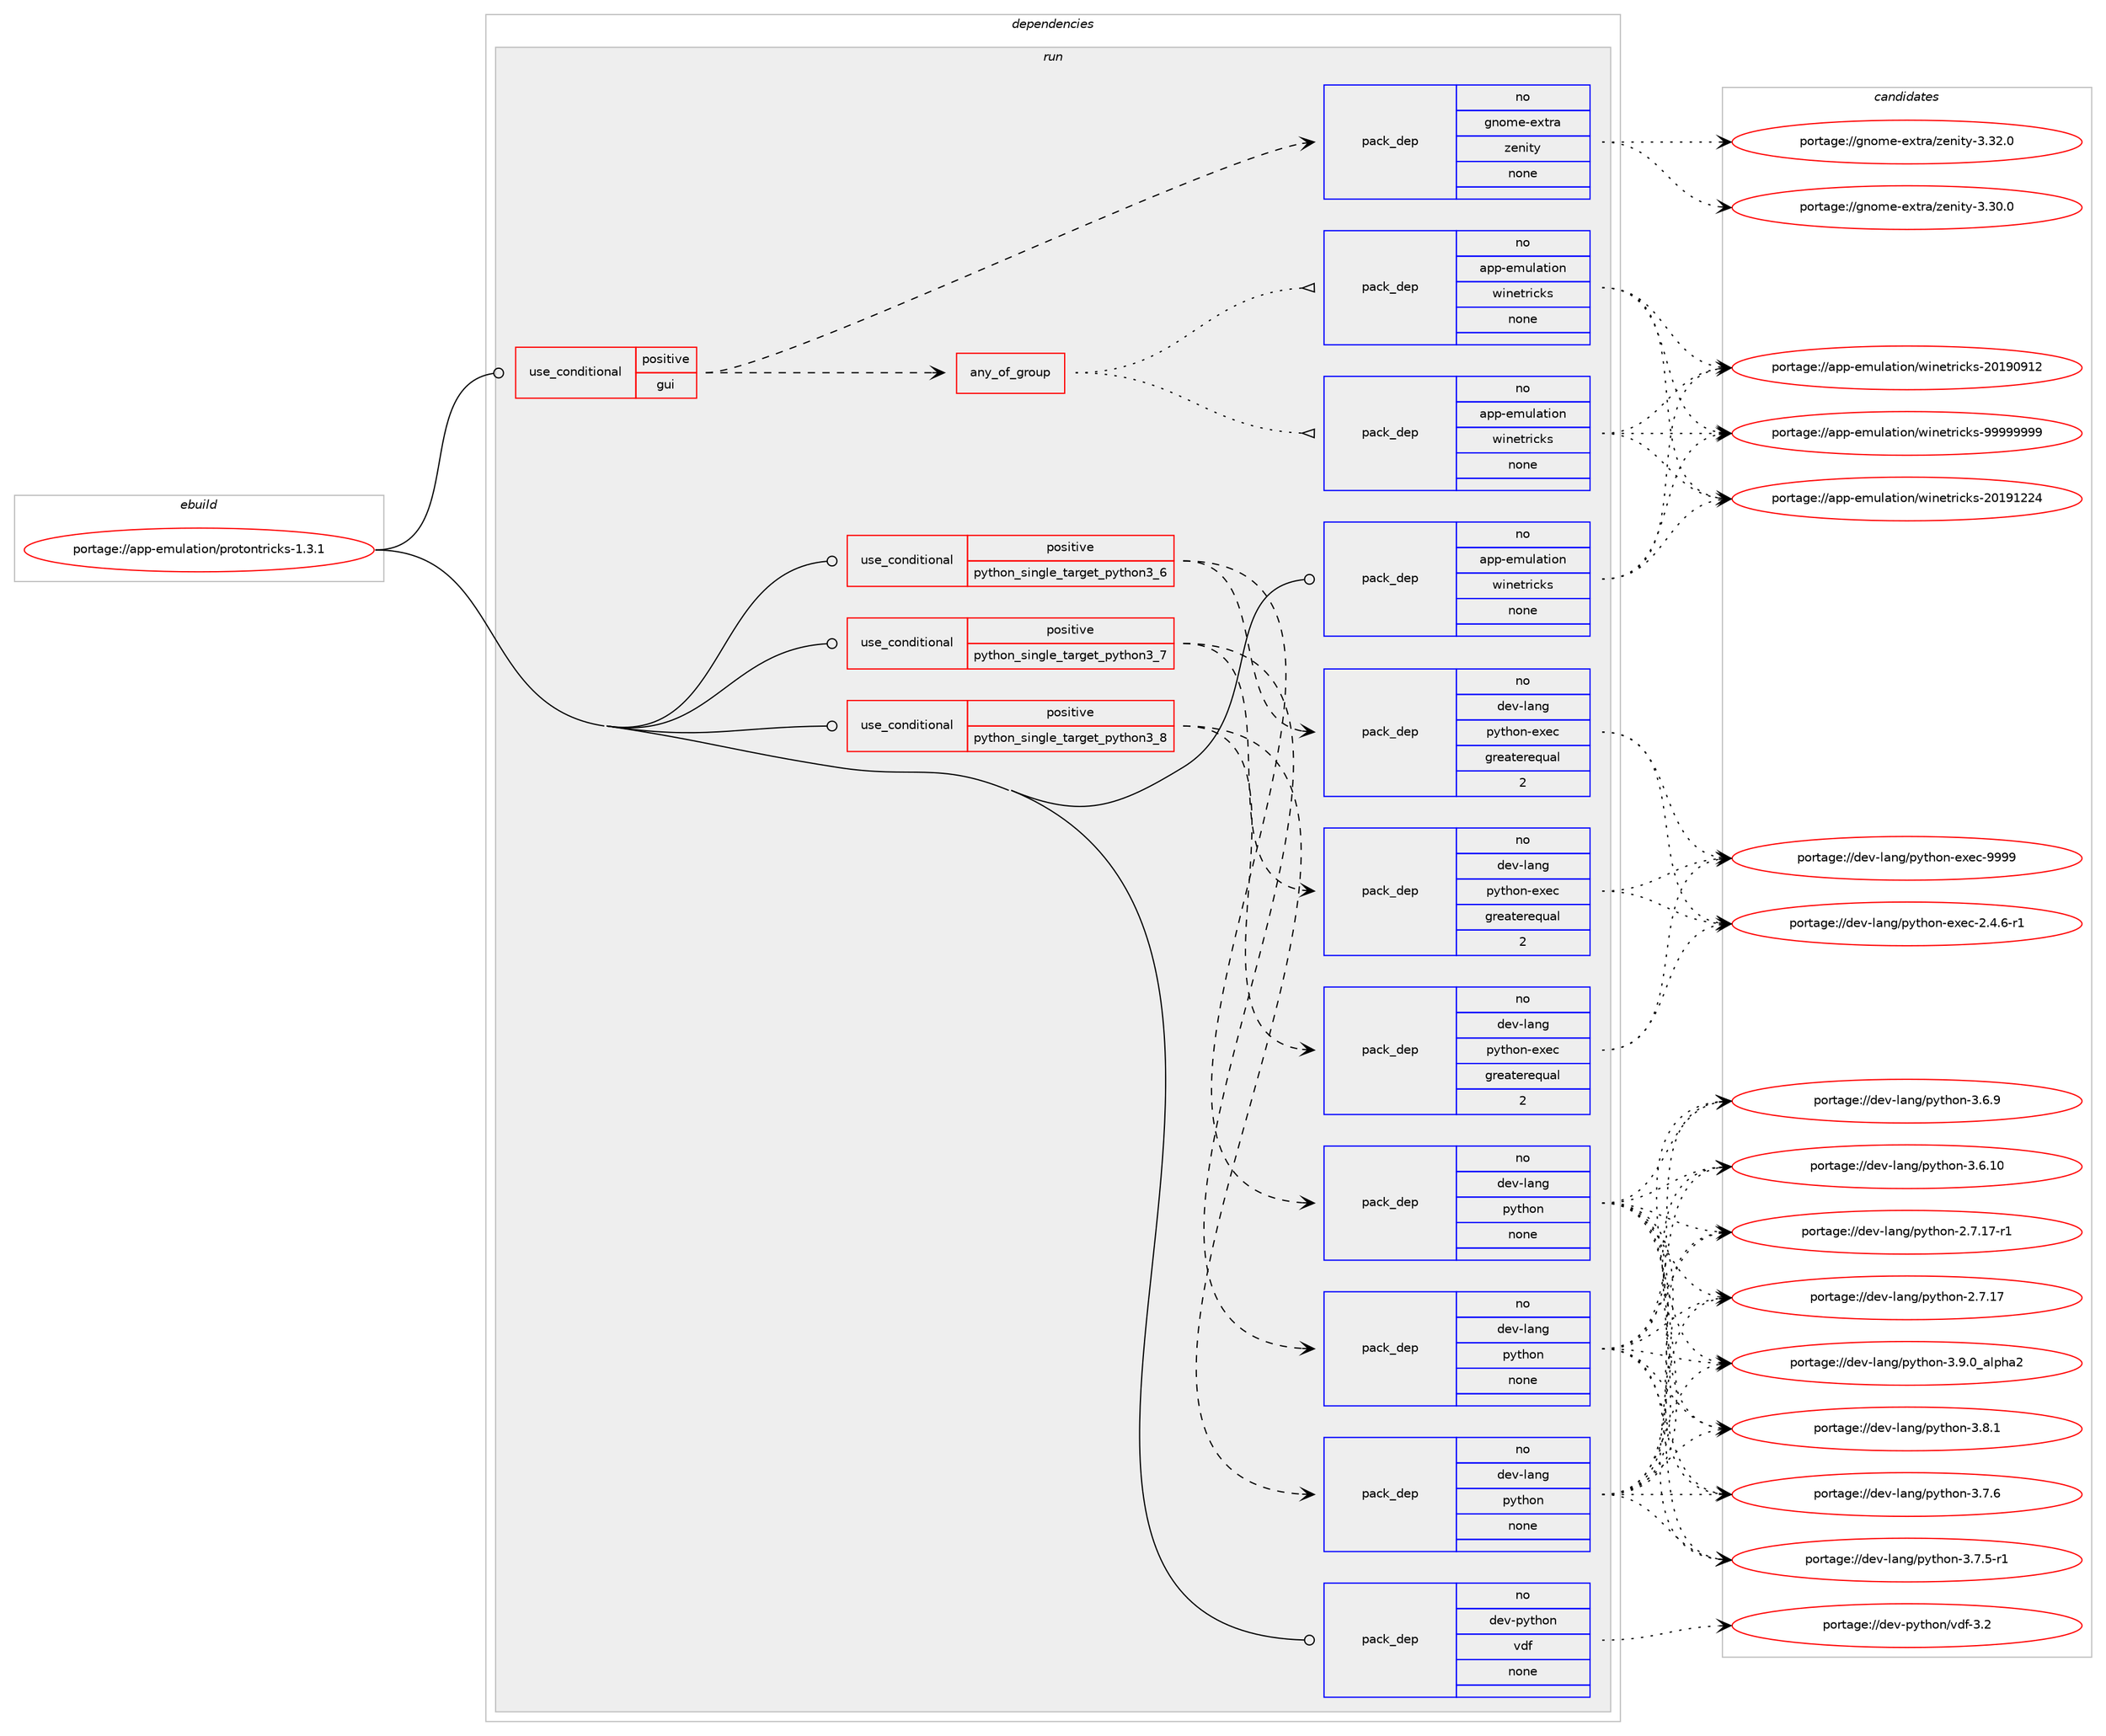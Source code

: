 digraph prolog {

# *************
# Graph options
# *************

newrank=true;
concentrate=true;
compound=true;
graph [rankdir=LR,fontname=Helvetica,fontsize=10,ranksep=1.5];#, ranksep=2.5, nodesep=0.2];
edge  [arrowhead=vee];
node  [fontname=Helvetica,fontsize=10];

# **********
# The ebuild
# **********

subgraph cluster_leftcol {
color=gray;
label=<<i>ebuild</i>>;
id [label="portage://app-emulation/protontricks-1.3.1", color=red, width=4, href="../app-emulation/protontricks-1.3.1.svg"];
}

# ****************
# The dependencies
# ****************

subgraph cluster_midcol {
color=gray;
label=<<i>dependencies</i>>;
subgraph cluster_compile {
fillcolor="#eeeeee";
style=filled;
label=<<i>compile</i>>;
}
subgraph cluster_compileandrun {
fillcolor="#eeeeee";
style=filled;
label=<<i>compile and run</i>>;
}
subgraph cluster_run {
fillcolor="#eeeeee";
style=filled;
label=<<i>run</i>>;
subgraph cond147834 {
dependency627746 [label=<<TABLE BORDER="0" CELLBORDER="1" CELLSPACING="0" CELLPADDING="4"><TR><TD ROWSPAN="3" CELLPADDING="10">use_conditional</TD></TR><TR><TD>positive</TD></TR><TR><TD>gui</TD></TR></TABLE>>, shape=none, color=red];
subgraph pack471552 {
dependency627747 [label=<<TABLE BORDER="0" CELLBORDER="1" CELLSPACING="0" CELLPADDING="4" WIDTH="220"><TR><TD ROWSPAN="6" CELLPADDING="30">pack_dep</TD></TR><TR><TD WIDTH="110">no</TD></TR><TR><TD>gnome-extra</TD></TR><TR><TD>zenity</TD></TR><TR><TD>none</TD></TR><TR><TD></TD></TR></TABLE>>, shape=none, color=blue];
}
dependency627746:e -> dependency627747:w [weight=20,style="dashed",arrowhead="vee"];
subgraph any8073 {
dependency627748 [label=<<TABLE BORDER="0" CELLBORDER="1" CELLSPACING="0" CELLPADDING="4"><TR><TD CELLPADDING="10">any_of_group</TD></TR></TABLE>>, shape=none, color=red];subgraph pack471553 {
dependency627749 [label=<<TABLE BORDER="0" CELLBORDER="1" CELLSPACING="0" CELLPADDING="4" WIDTH="220"><TR><TD ROWSPAN="6" CELLPADDING="30">pack_dep</TD></TR><TR><TD WIDTH="110">no</TD></TR><TR><TD>app-emulation</TD></TR><TR><TD>winetricks</TD></TR><TR><TD>none</TD></TR><TR><TD></TD></TR></TABLE>>, shape=none, color=blue];
}
dependency627748:e -> dependency627749:w [weight=20,style="dotted",arrowhead="oinv"];
subgraph pack471554 {
dependency627750 [label=<<TABLE BORDER="0" CELLBORDER="1" CELLSPACING="0" CELLPADDING="4" WIDTH="220"><TR><TD ROWSPAN="6" CELLPADDING="30">pack_dep</TD></TR><TR><TD WIDTH="110">no</TD></TR><TR><TD>app-emulation</TD></TR><TR><TD>winetricks</TD></TR><TR><TD>none</TD></TR><TR><TD></TD></TR></TABLE>>, shape=none, color=blue];
}
dependency627748:e -> dependency627750:w [weight=20,style="dotted",arrowhead="oinv"];
}
dependency627746:e -> dependency627748:w [weight=20,style="dashed",arrowhead="vee"];
}
id:e -> dependency627746:w [weight=20,style="solid",arrowhead="odot"];
subgraph cond147835 {
dependency627751 [label=<<TABLE BORDER="0" CELLBORDER="1" CELLSPACING="0" CELLPADDING="4"><TR><TD ROWSPAN="3" CELLPADDING="10">use_conditional</TD></TR><TR><TD>positive</TD></TR><TR><TD>python_single_target_python3_6</TD></TR></TABLE>>, shape=none, color=red];
subgraph pack471555 {
dependency627752 [label=<<TABLE BORDER="0" CELLBORDER="1" CELLSPACING="0" CELLPADDING="4" WIDTH="220"><TR><TD ROWSPAN="6" CELLPADDING="30">pack_dep</TD></TR><TR><TD WIDTH="110">no</TD></TR><TR><TD>dev-lang</TD></TR><TR><TD>python</TD></TR><TR><TD>none</TD></TR><TR><TD></TD></TR></TABLE>>, shape=none, color=blue];
}
dependency627751:e -> dependency627752:w [weight=20,style="dashed",arrowhead="vee"];
subgraph pack471556 {
dependency627753 [label=<<TABLE BORDER="0" CELLBORDER="1" CELLSPACING="0" CELLPADDING="4" WIDTH="220"><TR><TD ROWSPAN="6" CELLPADDING="30">pack_dep</TD></TR><TR><TD WIDTH="110">no</TD></TR><TR><TD>dev-lang</TD></TR><TR><TD>python-exec</TD></TR><TR><TD>greaterequal</TD></TR><TR><TD>2</TD></TR></TABLE>>, shape=none, color=blue];
}
dependency627751:e -> dependency627753:w [weight=20,style="dashed",arrowhead="vee"];
}
id:e -> dependency627751:w [weight=20,style="solid",arrowhead="odot"];
subgraph cond147836 {
dependency627754 [label=<<TABLE BORDER="0" CELLBORDER="1" CELLSPACING="0" CELLPADDING="4"><TR><TD ROWSPAN="3" CELLPADDING="10">use_conditional</TD></TR><TR><TD>positive</TD></TR><TR><TD>python_single_target_python3_7</TD></TR></TABLE>>, shape=none, color=red];
subgraph pack471557 {
dependency627755 [label=<<TABLE BORDER="0" CELLBORDER="1" CELLSPACING="0" CELLPADDING="4" WIDTH="220"><TR><TD ROWSPAN="6" CELLPADDING="30">pack_dep</TD></TR><TR><TD WIDTH="110">no</TD></TR><TR><TD>dev-lang</TD></TR><TR><TD>python</TD></TR><TR><TD>none</TD></TR><TR><TD></TD></TR></TABLE>>, shape=none, color=blue];
}
dependency627754:e -> dependency627755:w [weight=20,style="dashed",arrowhead="vee"];
subgraph pack471558 {
dependency627756 [label=<<TABLE BORDER="0" CELLBORDER="1" CELLSPACING="0" CELLPADDING="4" WIDTH="220"><TR><TD ROWSPAN="6" CELLPADDING="30">pack_dep</TD></TR><TR><TD WIDTH="110">no</TD></TR><TR><TD>dev-lang</TD></TR><TR><TD>python-exec</TD></TR><TR><TD>greaterequal</TD></TR><TR><TD>2</TD></TR></TABLE>>, shape=none, color=blue];
}
dependency627754:e -> dependency627756:w [weight=20,style="dashed",arrowhead="vee"];
}
id:e -> dependency627754:w [weight=20,style="solid",arrowhead="odot"];
subgraph cond147837 {
dependency627757 [label=<<TABLE BORDER="0" CELLBORDER="1" CELLSPACING="0" CELLPADDING="4"><TR><TD ROWSPAN="3" CELLPADDING="10">use_conditional</TD></TR><TR><TD>positive</TD></TR><TR><TD>python_single_target_python3_8</TD></TR></TABLE>>, shape=none, color=red];
subgraph pack471559 {
dependency627758 [label=<<TABLE BORDER="0" CELLBORDER="1" CELLSPACING="0" CELLPADDING="4" WIDTH="220"><TR><TD ROWSPAN="6" CELLPADDING="30">pack_dep</TD></TR><TR><TD WIDTH="110">no</TD></TR><TR><TD>dev-lang</TD></TR><TR><TD>python</TD></TR><TR><TD>none</TD></TR><TR><TD></TD></TR></TABLE>>, shape=none, color=blue];
}
dependency627757:e -> dependency627758:w [weight=20,style="dashed",arrowhead="vee"];
subgraph pack471560 {
dependency627759 [label=<<TABLE BORDER="0" CELLBORDER="1" CELLSPACING="0" CELLPADDING="4" WIDTH="220"><TR><TD ROWSPAN="6" CELLPADDING="30">pack_dep</TD></TR><TR><TD WIDTH="110">no</TD></TR><TR><TD>dev-lang</TD></TR><TR><TD>python-exec</TD></TR><TR><TD>greaterequal</TD></TR><TR><TD>2</TD></TR></TABLE>>, shape=none, color=blue];
}
dependency627757:e -> dependency627759:w [weight=20,style="dashed",arrowhead="vee"];
}
id:e -> dependency627757:w [weight=20,style="solid",arrowhead="odot"];
subgraph pack471561 {
dependency627760 [label=<<TABLE BORDER="0" CELLBORDER="1" CELLSPACING="0" CELLPADDING="4" WIDTH="220"><TR><TD ROWSPAN="6" CELLPADDING="30">pack_dep</TD></TR><TR><TD WIDTH="110">no</TD></TR><TR><TD>app-emulation</TD></TR><TR><TD>winetricks</TD></TR><TR><TD>none</TD></TR><TR><TD></TD></TR></TABLE>>, shape=none, color=blue];
}
id:e -> dependency627760:w [weight=20,style="solid",arrowhead="odot"];
subgraph pack471562 {
dependency627761 [label=<<TABLE BORDER="0" CELLBORDER="1" CELLSPACING="0" CELLPADDING="4" WIDTH="220"><TR><TD ROWSPAN="6" CELLPADDING="30">pack_dep</TD></TR><TR><TD WIDTH="110">no</TD></TR><TR><TD>dev-python</TD></TR><TR><TD>vdf</TD></TR><TR><TD>none</TD></TR><TR><TD></TD></TR></TABLE>>, shape=none, color=blue];
}
id:e -> dependency627761:w [weight=20,style="solid",arrowhead="odot"];
}
}

# **************
# The candidates
# **************

subgraph cluster_choices {
rank=same;
color=gray;
label=<<i>candidates</i>>;

subgraph choice471552 {
color=black;
nodesep=1;
choice10311011110910145101120116114974712210111010511612145514651504648 [label="portage://gnome-extra/zenity-3.32.0", color=red, width=4,href="../gnome-extra/zenity-3.32.0.svg"];
choice10311011110910145101120116114974712210111010511612145514651484648 [label="portage://gnome-extra/zenity-3.30.0", color=red, width=4,href="../gnome-extra/zenity-3.30.0.svg"];
dependency627747:e -> choice10311011110910145101120116114974712210111010511612145514651504648:w [style=dotted,weight="100"];
dependency627747:e -> choice10311011110910145101120116114974712210111010511612145514651484648:w [style=dotted,weight="100"];
}
subgraph choice471553 {
color=black;
nodesep=1;
choice9711211245101109117108971161051111104711910511010111611410599107115455757575757575757 [label="portage://app-emulation/winetricks-99999999", color=red, width=4,href="../app-emulation/winetricks-99999999.svg"];
choice9711211245101109117108971161051111104711910511010111611410599107115455048495749505052 [label="portage://app-emulation/winetricks-20191224", color=red, width=4,href="../app-emulation/winetricks-20191224.svg"];
choice9711211245101109117108971161051111104711910511010111611410599107115455048495748574950 [label="portage://app-emulation/winetricks-20190912", color=red, width=4,href="../app-emulation/winetricks-20190912.svg"];
dependency627749:e -> choice9711211245101109117108971161051111104711910511010111611410599107115455757575757575757:w [style=dotted,weight="100"];
dependency627749:e -> choice9711211245101109117108971161051111104711910511010111611410599107115455048495749505052:w [style=dotted,weight="100"];
dependency627749:e -> choice9711211245101109117108971161051111104711910511010111611410599107115455048495748574950:w [style=dotted,weight="100"];
}
subgraph choice471554 {
color=black;
nodesep=1;
choice9711211245101109117108971161051111104711910511010111611410599107115455757575757575757 [label="portage://app-emulation/winetricks-99999999", color=red, width=4,href="../app-emulation/winetricks-99999999.svg"];
choice9711211245101109117108971161051111104711910511010111611410599107115455048495749505052 [label="portage://app-emulation/winetricks-20191224", color=red, width=4,href="../app-emulation/winetricks-20191224.svg"];
choice9711211245101109117108971161051111104711910511010111611410599107115455048495748574950 [label="portage://app-emulation/winetricks-20190912", color=red, width=4,href="../app-emulation/winetricks-20190912.svg"];
dependency627750:e -> choice9711211245101109117108971161051111104711910511010111611410599107115455757575757575757:w [style=dotted,weight="100"];
dependency627750:e -> choice9711211245101109117108971161051111104711910511010111611410599107115455048495749505052:w [style=dotted,weight="100"];
dependency627750:e -> choice9711211245101109117108971161051111104711910511010111611410599107115455048495748574950:w [style=dotted,weight="100"];
}
subgraph choice471555 {
color=black;
nodesep=1;
choice10010111845108971101034711212111610411111045514657464895971081121049750 [label="portage://dev-lang/python-3.9.0_alpha2", color=red, width=4,href="../dev-lang/python-3.9.0_alpha2.svg"];
choice100101118451089711010347112121116104111110455146564649 [label="portage://dev-lang/python-3.8.1", color=red, width=4,href="../dev-lang/python-3.8.1.svg"];
choice100101118451089711010347112121116104111110455146554654 [label="portage://dev-lang/python-3.7.6", color=red, width=4,href="../dev-lang/python-3.7.6.svg"];
choice1001011184510897110103471121211161041111104551465546534511449 [label="portage://dev-lang/python-3.7.5-r1", color=red, width=4,href="../dev-lang/python-3.7.5-r1.svg"];
choice100101118451089711010347112121116104111110455146544657 [label="portage://dev-lang/python-3.6.9", color=red, width=4,href="../dev-lang/python-3.6.9.svg"];
choice10010111845108971101034711212111610411111045514654464948 [label="portage://dev-lang/python-3.6.10", color=red, width=4,href="../dev-lang/python-3.6.10.svg"];
choice100101118451089711010347112121116104111110455046554649554511449 [label="portage://dev-lang/python-2.7.17-r1", color=red, width=4,href="../dev-lang/python-2.7.17-r1.svg"];
choice10010111845108971101034711212111610411111045504655464955 [label="portage://dev-lang/python-2.7.17", color=red, width=4,href="../dev-lang/python-2.7.17.svg"];
dependency627752:e -> choice10010111845108971101034711212111610411111045514657464895971081121049750:w [style=dotted,weight="100"];
dependency627752:e -> choice100101118451089711010347112121116104111110455146564649:w [style=dotted,weight="100"];
dependency627752:e -> choice100101118451089711010347112121116104111110455146554654:w [style=dotted,weight="100"];
dependency627752:e -> choice1001011184510897110103471121211161041111104551465546534511449:w [style=dotted,weight="100"];
dependency627752:e -> choice100101118451089711010347112121116104111110455146544657:w [style=dotted,weight="100"];
dependency627752:e -> choice10010111845108971101034711212111610411111045514654464948:w [style=dotted,weight="100"];
dependency627752:e -> choice100101118451089711010347112121116104111110455046554649554511449:w [style=dotted,weight="100"];
dependency627752:e -> choice10010111845108971101034711212111610411111045504655464955:w [style=dotted,weight="100"];
}
subgraph choice471556 {
color=black;
nodesep=1;
choice10010111845108971101034711212111610411111045101120101994557575757 [label="portage://dev-lang/python-exec-9999", color=red, width=4,href="../dev-lang/python-exec-9999.svg"];
choice10010111845108971101034711212111610411111045101120101994550465246544511449 [label="portage://dev-lang/python-exec-2.4.6-r1", color=red, width=4,href="../dev-lang/python-exec-2.4.6-r1.svg"];
dependency627753:e -> choice10010111845108971101034711212111610411111045101120101994557575757:w [style=dotted,weight="100"];
dependency627753:e -> choice10010111845108971101034711212111610411111045101120101994550465246544511449:w [style=dotted,weight="100"];
}
subgraph choice471557 {
color=black;
nodesep=1;
choice10010111845108971101034711212111610411111045514657464895971081121049750 [label="portage://dev-lang/python-3.9.0_alpha2", color=red, width=4,href="../dev-lang/python-3.9.0_alpha2.svg"];
choice100101118451089711010347112121116104111110455146564649 [label="portage://dev-lang/python-3.8.1", color=red, width=4,href="../dev-lang/python-3.8.1.svg"];
choice100101118451089711010347112121116104111110455146554654 [label="portage://dev-lang/python-3.7.6", color=red, width=4,href="../dev-lang/python-3.7.6.svg"];
choice1001011184510897110103471121211161041111104551465546534511449 [label="portage://dev-lang/python-3.7.5-r1", color=red, width=4,href="../dev-lang/python-3.7.5-r1.svg"];
choice100101118451089711010347112121116104111110455146544657 [label="portage://dev-lang/python-3.6.9", color=red, width=4,href="../dev-lang/python-3.6.9.svg"];
choice10010111845108971101034711212111610411111045514654464948 [label="portage://dev-lang/python-3.6.10", color=red, width=4,href="../dev-lang/python-3.6.10.svg"];
choice100101118451089711010347112121116104111110455046554649554511449 [label="portage://dev-lang/python-2.7.17-r1", color=red, width=4,href="../dev-lang/python-2.7.17-r1.svg"];
choice10010111845108971101034711212111610411111045504655464955 [label="portage://dev-lang/python-2.7.17", color=red, width=4,href="../dev-lang/python-2.7.17.svg"];
dependency627755:e -> choice10010111845108971101034711212111610411111045514657464895971081121049750:w [style=dotted,weight="100"];
dependency627755:e -> choice100101118451089711010347112121116104111110455146564649:w [style=dotted,weight="100"];
dependency627755:e -> choice100101118451089711010347112121116104111110455146554654:w [style=dotted,weight="100"];
dependency627755:e -> choice1001011184510897110103471121211161041111104551465546534511449:w [style=dotted,weight="100"];
dependency627755:e -> choice100101118451089711010347112121116104111110455146544657:w [style=dotted,weight="100"];
dependency627755:e -> choice10010111845108971101034711212111610411111045514654464948:w [style=dotted,weight="100"];
dependency627755:e -> choice100101118451089711010347112121116104111110455046554649554511449:w [style=dotted,weight="100"];
dependency627755:e -> choice10010111845108971101034711212111610411111045504655464955:w [style=dotted,weight="100"];
}
subgraph choice471558 {
color=black;
nodesep=1;
choice10010111845108971101034711212111610411111045101120101994557575757 [label="portage://dev-lang/python-exec-9999", color=red, width=4,href="../dev-lang/python-exec-9999.svg"];
choice10010111845108971101034711212111610411111045101120101994550465246544511449 [label="portage://dev-lang/python-exec-2.4.6-r1", color=red, width=4,href="../dev-lang/python-exec-2.4.6-r1.svg"];
dependency627756:e -> choice10010111845108971101034711212111610411111045101120101994557575757:w [style=dotted,weight="100"];
dependency627756:e -> choice10010111845108971101034711212111610411111045101120101994550465246544511449:w [style=dotted,weight="100"];
}
subgraph choice471559 {
color=black;
nodesep=1;
choice10010111845108971101034711212111610411111045514657464895971081121049750 [label="portage://dev-lang/python-3.9.0_alpha2", color=red, width=4,href="../dev-lang/python-3.9.0_alpha2.svg"];
choice100101118451089711010347112121116104111110455146564649 [label="portage://dev-lang/python-3.8.1", color=red, width=4,href="../dev-lang/python-3.8.1.svg"];
choice100101118451089711010347112121116104111110455146554654 [label="portage://dev-lang/python-3.7.6", color=red, width=4,href="../dev-lang/python-3.7.6.svg"];
choice1001011184510897110103471121211161041111104551465546534511449 [label="portage://dev-lang/python-3.7.5-r1", color=red, width=4,href="../dev-lang/python-3.7.5-r1.svg"];
choice100101118451089711010347112121116104111110455146544657 [label="portage://dev-lang/python-3.6.9", color=red, width=4,href="../dev-lang/python-3.6.9.svg"];
choice10010111845108971101034711212111610411111045514654464948 [label="portage://dev-lang/python-3.6.10", color=red, width=4,href="../dev-lang/python-3.6.10.svg"];
choice100101118451089711010347112121116104111110455046554649554511449 [label="portage://dev-lang/python-2.7.17-r1", color=red, width=4,href="../dev-lang/python-2.7.17-r1.svg"];
choice10010111845108971101034711212111610411111045504655464955 [label="portage://dev-lang/python-2.7.17", color=red, width=4,href="../dev-lang/python-2.7.17.svg"];
dependency627758:e -> choice10010111845108971101034711212111610411111045514657464895971081121049750:w [style=dotted,weight="100"];
dependency627758:e -> choice100101118451089711010347112121116104111110455146564649:w [style=dotted,weight="100"];
dependency627758:e -> choice100101118451089711010347112121116104111110455146554654:w [style=dotted,weight="100"];
dependency627758:e -> choice1001011184510897110103471121211161041111104551465546534511449:w [style=dotted,weight="100"];
dependency627758:e -> choice100101118451089711010347112121116104111110455146544657:w [style=dotted,weight="100"];
dependency627758:e -> choice10010111845108971101034711212111610411111045514654464948:w [style=dotted,weight="100"];
dependency627758:e -> choice100101118451089711010347112121116104111110455046554649554511449:w [style=dotted,weight="100"];
dependency627758:e -> choice10010111845108971101034711212111610411111045504655464955:w [style=dotted,weight="100"];
}
subgraph choice471560 {
color=black;
nodesep=1;
choice10010111845108971101034711212111610411111045101120101994557575757 [label="portage://dev-lang/python-exec-9999", color=red, width=4,href="../dev-lang/python-exec-9999.svg"];
choice10010111845108971101034711212111610411111045101120101994550465246544511449 [label="portage://dev-lang/python-exec-2.4.6-r1", color=red, width=4,href="../dev-lang/python-exec-2.4.6-r1.svg"];
dependency627759:e -> choice10010111845108971101034711212111610411111045101120101994557575757:w [style=dotted,weight="100"];
dependency627759:e -> choice10010111845108971101034711212111610411111045101120101994550465246544511449:w [style=dotted,weight="100"];
}
subgraph choice471561 {
color=black;
nodesep=1;
choice9711211245101109117108971161051111104711910511010111611410599107115455757575757575757 [label="portage://app-emulation/winetricks-99999999", color=red, width=4,href="../app-emulation/winetricks-99999999.svg"];
choice9711211245101109117108971161051111104711910511010111611410599107115455048495749505052 [label="portage://app-emulation/winetricks-20191224", color=red, width=4,href="../app-emulation/winetricks-20191224.svg"];
choice9711211245101109117108971161051111104711910511010111611410599107115455048495748574950 [label="portage://app-emulation/winetricks-20190912", color=red, width=4,href="../app-emulation/winetricks-20190912.svg"];
dependency627760:e -> choice9711211245101109117108971161051111104711910511010111611410599107115455757575757575757:w [style=dotted,weight="100"];
dependency627760:e -> choice9711211245101109117108971161051111104711910511010111611410599107115455048495749505052:w [style=dotted,weight="100"];
dependency627760:e -> choice9711211245101109117108971161051111104711910511010111611410599107115455048495748574950:w [style=dotted,weight="100"];
}
subgraph choice471562 {
color=black;
nodesep=1;
choice100101118451121211161041111104711810010245514650 [label="portage://dev-python/vdf-3.2", color=red, width=4,href="../dev-python/vdf-3.2.svg"];
dependency627761:e -> choice100101118451121211161041111104711810010245514650:w [style=dotted,weight="100"];
}
}

}
